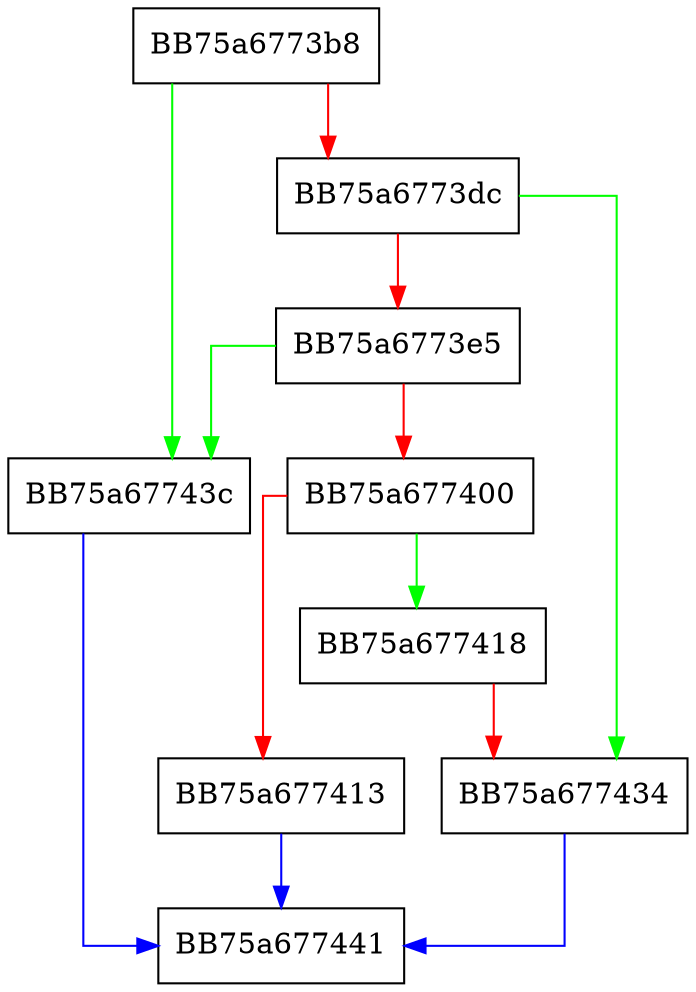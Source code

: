 digraph Add {
  node [shape="box"];
  graph [splines=ortho];
  BB75a6773b8 -> BB75a67743c [color="green"];
  BB75a6773b8 -> BB75a6773dc [color="red"];
  BB75a6773dc -> BB75a677434 [color="green"];
  BB75a6773dc -> BB75a6773e5 [color="red"];
  BB75a6773e5 -> BB75a67743c [color="green"];
  BB75a6773e5 -> BB75a677400 [color="red"];
  BB75a677400 -> BB75a677418 [color="green"];
  BB75a677400 -> BB75a677413 [color="red"];
  BB75a677413 -> BB75a677441 [color="blue"];
  BB75a677418 -> BB75a677434 [color="red"];
  BB75a677434 -> BB75a677441 [color="blue"];
  BB75a67743c -> BB75a677441 [color="blue"];
}